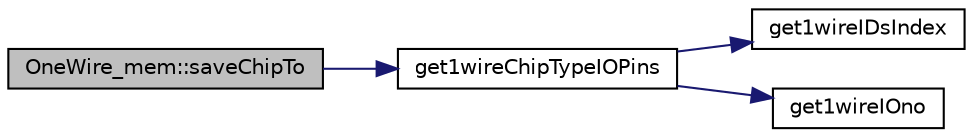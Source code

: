 digraph "OneWire_mem::saveChipTo"
{
 // INTERACTIVE_SVG=YES
 // LATEX_PDF_SIZE
  edge [fontname="Helvetica",fontsize="10",labelfontname="Helvetica",labelfontsize="10"];
  node [fontname="Helvetica",fontsize="10",shape=record];
  rankdir="LR";
  Node1 [label="OneWire_mem::saveChipTo",height=0.2,width=0.4,color="black", fillcolor="grey75", style="filled", fontcolor="black",tooltip="Save the chip to nonvolatile storage overwriting any value already stored there."];
  Node1 -> Node2 [color="midnightblue",fontsize="10",style="solid"];
  Node2 [label="get1wireChipTypeIOPins",height=0.2,width=0.4,color="black", fillcolor="white", style="filled",URL="$1wire_8cpp.html#a26a5c521594f3f4380de4fe920f669fe",tooltip="Returns the number of IO pins the 1-wire chip has."];
  Node2 -> Node3 [color="midnightblue",fontsize="10",style="solid"];
  Node3 [label="get1wireIDsIndex",height=0.2,width=0.4,color="black", fillcolor="white", style="filled",URL="$1wire_8cpp.html#aa10020cdfdad46fa553fc4a2ee31fd3b",tooltip="set 1-wire chip output. Also updates arrays holding info on switched state etc."];
  Node2 -> Node4 [color="midnightblue",fontsize="10",style="solid"];
  Node4 [label="get1wireIOno",height=0.2,width=0.4,color="black", fillcolor="white", style="filled",URL="$1wire_8cpp.html#a0c2ff7ecc2f15b31cfe75c4598451678",tooltip="Get the number of IO pins the chip has, i.e. 8 for the DS2408."];
}
